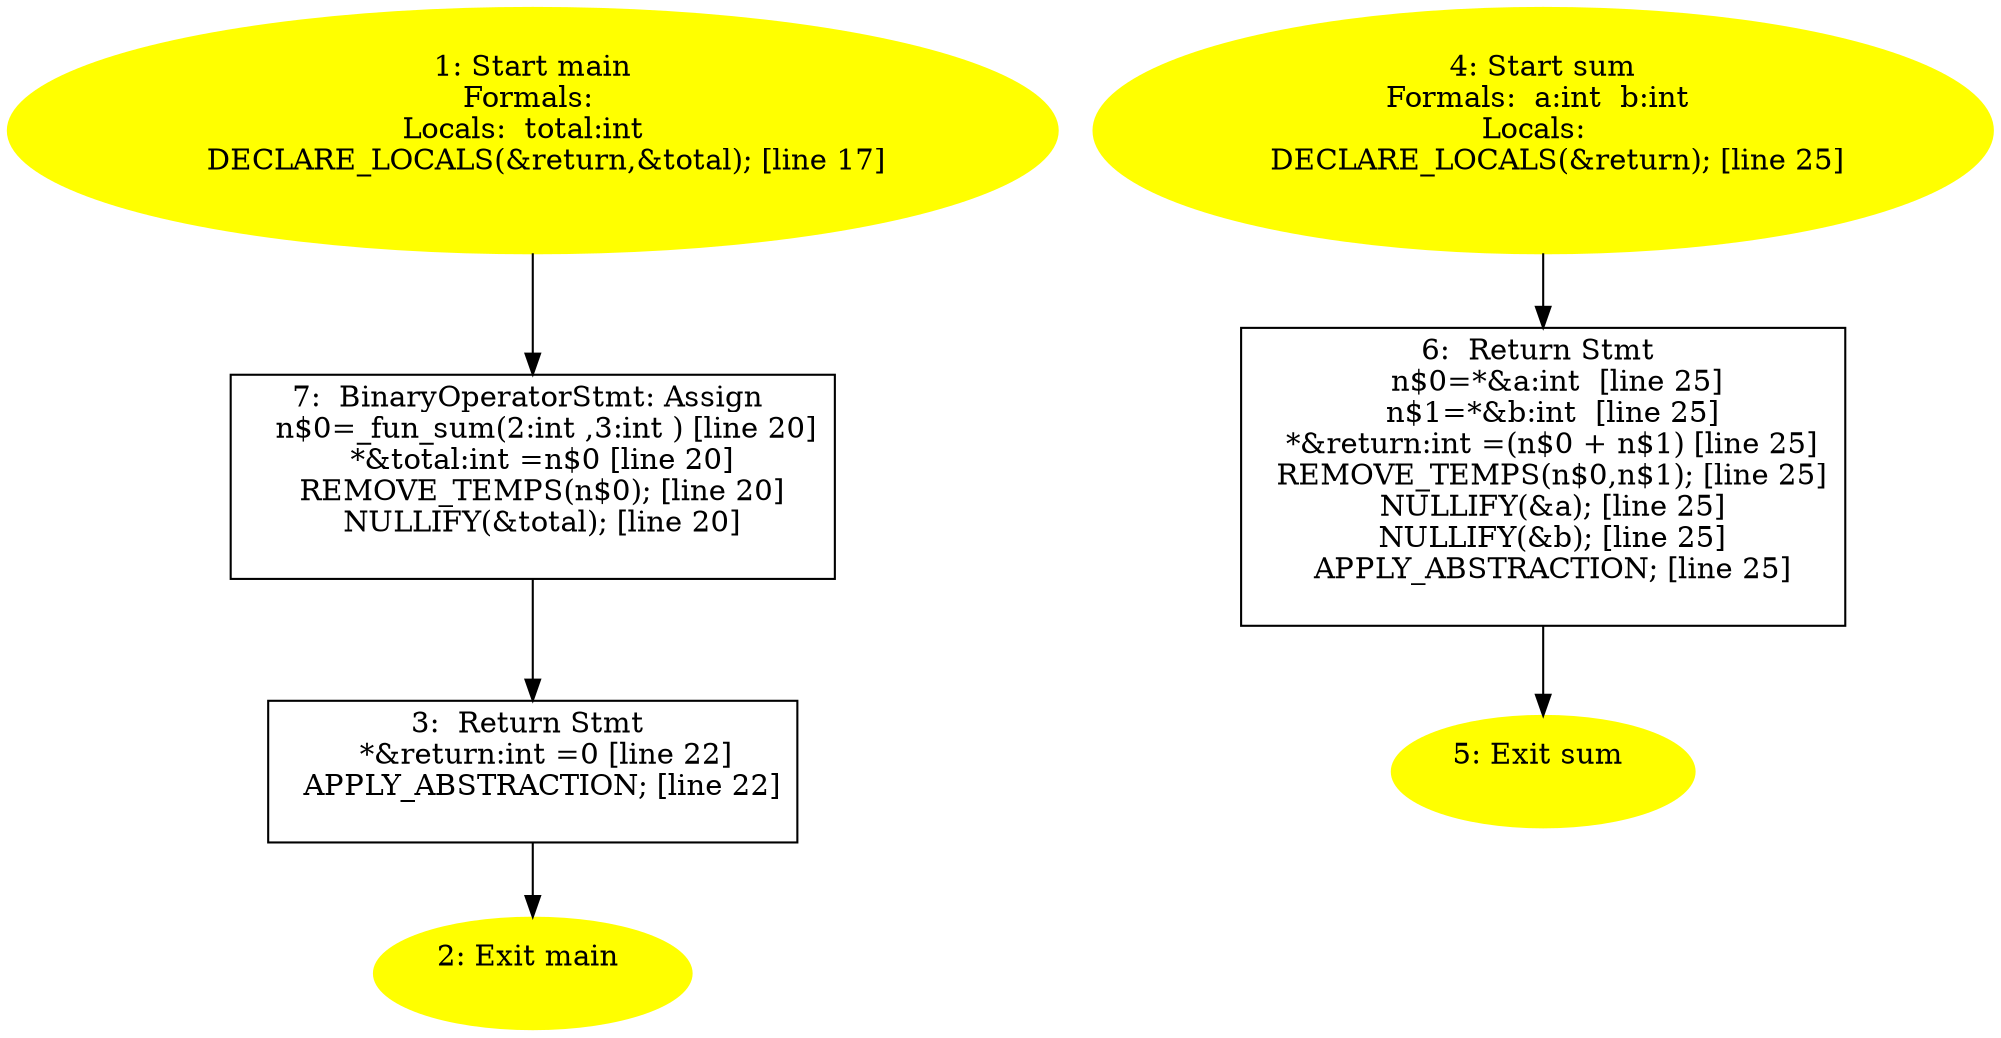 /* @generated */
digraph iCFG {
7 [label="7:  BinaryOperatorStmt: Assign \n   n$0=_fun_sum(2:int ,3:int ) [line 20]\n  *&total:int =n$0 [line 20]\n  REMOVE_TEMPS(n$0); [line 20]\n  NULLIFY(&total); [line 20]\n " shape="box"]
	

	 7 -> 3 ;
6 [label="6:  Return Stmt \n   n$0=*&a:int  [line 25]\n  n$1=*&b:int  [line 25]\n  *&return:int =(n$0 + n$1) [line 25]\n  REMOVE_TEMPS(n$0,n$1); [line 25]\n  NULLIFY(&a); [line 25]\n  NULLIFY(&b); [line 25]\n  APPLY_ABSTRACTION; [line 25]\n " shape="box"]
	

	 6 -> 5 ;
5 [label="5: Exit sum \n  " color=yellow style=filled]
	

4 [label="4: Start sum\nFormals:  a:int  b:int \nLocals:  \n   DECLARE_LOCALS(&return); [line 25]\n " color=yellow style=filled]
	

	 4 -> 6 ;
3 [label="3:  Return Stmt \n   *&return:int =0 [line 22]\n  APPLY_ABSTRACTION; [line 22]\n " shape="box"]
	

	 3 -> 2 ;
2 [label="2: Exit main \n  " color=yellow style=filled]
	

1 [label="1: Start main\nFormals: \nLocals:  total:int  \n   DECLARE_LOCALS(&return,&total); [line 17]\n " color=yellow style=filled]
	

	 1 -> 7 ;
}
